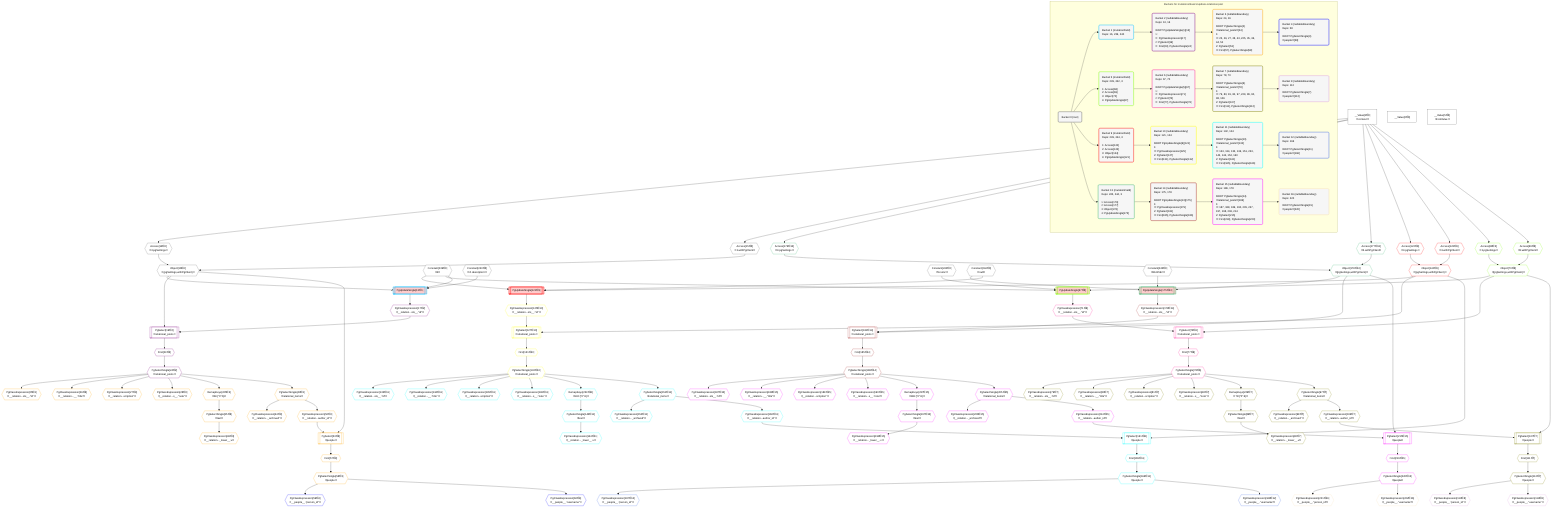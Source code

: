 %%{init: {'themeVariables': { 'fontSize': '12px'}}}%%
graph TD
    classDef path fill:#eee,stroke:#000,color:#000
    classDef plan fill:#fff,stroke-width:1px,color:#000
    classDef itemplan fill:#fff,stroke-width:2px,color:#000
    classDef unbatchedplan fill:#dff,stroke-width:1px,color:#000
    classDef sideeffectplan fill:#fcc,stroke-width:2px,color:#000
    classDef bucket fill:#f6f6f6,color:#000,stroke-width:2px,text-align:left


    %% plan dependencies
    Object16{{"Object[16∈0]<br />ᐸ{pgSettings,withPgClient}ᐳ"}}:::plan
    Access14{{"Access[14∈0]<br />ᐸ3.pgSettingsᐳ"}}:::plan
    Access15{{"Access[15∈0]<br />ᐸ3.withPgClientᐳ"}}:::plan
    Access14 & Access15 --> Object16
    __Value3["__Value[3∈0]<br />ᐸcontextᐳ"]:::plan
    __Value3 --> Access14
    __Value3 --> Access15
    __Value0["__Value[0∈0]"]:::plan
    __Value5["__Value[5∈0]<br />ᐸrootValueᐳ"]:::plan
    Constant239{{"Constant[239∈0]<br />ᐸ4ᐳ"}}:::plan
    Constant240{{"Constant[240∈0]<br />ᐸ'A description'ᐳ"}}:::plan
    Constant242{{"Constant[242∈0]<br />ᐸ'A note'ᐳ"}}:::plan
    Constant244{{"Constant[244∈0]<br />ᐸnullᐳ"}}:::plan
    Constant245{{"Constant[245∈0]<br />ᐸ3141592ᐳ"}}:::plan
    PgUpdateSingle175[["PgUpdateSingle[175∈13]"]]:::sideeffectplan
    Object178{{"Object[178∈13]<br />ᐸ{pgSettings,withPgClient}ᐳ"}}:::plan
    Object178 & Constant245 & Constant244 --> PgUpdateSingle175
    Access176{{"Access[176∈13]<br />ᐸ3.pgSettingsᐳ"}}:::plan
    Access177{{"Access[177∈13]<br />ᐸ3.withPgClientᐳ"}}:::plan
    Access176 & Access177 --> Object178
    __Value3 --> Access176
    __Value3 --> Access177
    PgUpdateSingle121[["PgUpdateSingle[121∈9]"]]:::sideeffectplan
    Object124{{"Object[124∈9]<br />ᐸ{pgSettings,withPgClient}ᐳ"}}:::plan
    Object124 & Constant239 & Constant244 --> PgUpdateSingle121
    Access122{{"Access[122∈9]<br />ᐸ3.pgSettingsᐳ"}}:::plan
    Access123{{"Access[123∈9]<br />ᐸ3.withPgClientᐳ"}}:::plan
    Access122 & Access123 --> Object124
    __Value3 --> Access122
    __Value3 --> Access123
    PgUpdateSingle67[["PgUpdateSingle[67∈5]"]]:::sideeffectplan
    Object70{{"Object[70∈5]<br />ᐸ{pgSettings,withPgClient}ᐳ"}}:::plan
    Object70 & Constant239 & Constant242 --> PgUpdateSingle67
    Access68{{"Access[68∈5]<br />ᐸ3.pgSettingsᐳ"}}:::plan
    Access69{{"Access[69∈5]<br />ᐸ3.withPgClientᐳ"}}:::plan
    Access68 & Access69 --> Object70
    __Value3 --> Access68
    __Value3 --> Access69
    PgUpdateSingle13[["PgUpdateSingle[13∈1]"]]:::sideeffectplan
    Object16 & Constant239 & Constant240 --> PgUpdateSingle13
    PgSelect19[["PgSelect[19∈2]<br />ᐸrelational_postsᐳ"]]:::plan
    PgClassExpression17{{"PgClassExpression[17∈2]<br />ᐸ__relation...sts__.”id”ᐳ"}}:::plan
    Object16 & PgClassExpression17 --> PgSelect19
    PgSelect73[["PgSelect[73∈6]<br />ᐸrelational_postsᐳ"]]:::plan
    PgClassExpression71{{"PgClassExpression[71∈6]<br />ᐸ__relation...sts__.”id”ᐳ"}}:::plan
    Object70 & PgClassExpression71 --> PgSelect73
    PgSelect127[["PgSelect[127∈10]<br />ᐸrelational_postsᐳ"]]:::plan
    PgClassExpression125{{"PgClassExpression[125∈10]<br />ᐸ__relation...sts__.”id”ᐳ"}}:::plan
    Object124 & PgClassExpression125 --> PgSelect127
    PgSelect181[["PgSelect[181∈14]<br />ᐸrelational_postsᐳ"]]:::plan
    PgClassExpression179{{"PgClassExpression[179∈14]<br />ᐸ__relation...sts__.”id”ᐳ"}}:::plan
    Object178 & PgClassExpression179 --> PgSelect181
    PgUpdateSingle13 --> PgClassExpression17
    First23{{"First[23∈2]"}}:::plan
    PgSelect19 --> First23
    PgSelectSingle24{{"PgSelectSingle[24∈2]<br />ᐸrelational_postsᐳ"}}:::plan
    First23 --> PgSelectSingle24
    PgUpdateSingle67 --> PgClassExpression71
    First77{{"First[77∈6]"}}:::plan
    PgSelect73 --> First77
    PgSelectSingle78{{"PgSelectSingle[78∈6]<br />ᐸrelational_postsᐳ"}}:::plan
    First77 --> PgSelectSingle78
    PgUpdateSingle121 --> PgClassExpression125
    First131{{"First[131∈10]"}}:::plan
    PgSelect127 --> First131
    PgSelectSingle132{{"PgSelectSingle[132∈10]<br />ᐸrelational_postsᐳ"}}:::plan
    First131 --> PgSelectSingle132
    PgUpdateSingle175 --> PgClassExpression179
    First185{{"First[185∈14]"}}:::plan
    PgSelect181 --> First185
    PgSelectSingle186{{"PgSelectSingle[186∈14]<br />ᐸrelational_postsᐳ"}}:::plan
    First185 --> PgSelectSingle186
    PgSelect53[["PgSelect[53∈3]<br />ᐸpeopleᐳ"]]:::plan
    PgClassExpression52{{"PgClassExpression[52∈3]<br />ᐸ__relation...author_id”ᐳ"}}:::plan
    Object16 & PgClassExpression52 --> PgSelect53
    PgSelect107[["PgSelect[107∈7]<br />ᐸpeopleᐳ"]]:::plan
    PgClassExpression106{{"PgClassExpression[106∈7]<br />ᐸ__relation...author_id”ᐳ"}}:::plan
    Object70 & PgClassExpression106 --> PgSelect107
    PgSelect161[["PgSelect[161∈11]<br />ᐸpeopleᐳ"]]:::plan
    PgClassExpression160{{"PgClassExpression[160∈11]<br />ᐸ__relation...author_id”ᐳ"}}:::plan
    Object124 & PgClassExpression160 --> PgSelect161
    PgSelect215[["PgSelect[215∈15]<br />ᐸpeopleᐳ"]]:::plan
    PgClassExpression214{{"PgClassExpression[214∈15]<br />ᐸ__relation...author_id”ᐳ"}}:::plan
    Object178 & PgClassExpression214 --> PgSelect215
    PgClassExpression25{{"PgClassExpression[25∈3]<br />ᐸ__relation...sts__.”id”ᐳ"}}:::plan
    PgSelectSingle24 --> PgClassExpression25
    PgClassExpression26{{"PgClassExpression[26∈3]<br />ᐸ__relation...__.”title”ᐳ"}}:::plan
    PgSelectSingle24 --> PgClassExpression26
    PgClassExpression27{{"PgClassExpression[27∈3]<br />ᐸ__relation...scription”ᐳ"}}:::plan
    PgSelectSingle24 --> PgClassExpression27
    PgClassExpression28{{"PgClassExpression[28∈3]<br />ᐸ__relation...s__.”note”ᐳ"}}:::plan
    PgSelectSingle24 --> PgClassExpression28
    RemapKeys225{{"RemapKeys[225∈3]<br />ᐸ24:{”0”:6}ᐳ"}}:::plan
    PgSelectSingle24 --> RemapKeys225
    PgSelectSingle35{{"PgSelectSingle[35∈3]<br />ᐸtextᐳ"}}:::plan
    RemapKeys225 --> PgSelectSingle35
    PgClassExpression36{{"PgClassExpression[36∈3]<br />ᐸ__relation..._lower__.vᐳ"}}:::plan
    PgSelectSingle35 --> PgClassExpression36
    PgSelectSingle43{{"PgSelectSingle[43∈3]<br />ᐸrelational_itemsᐳ"}}:::plan
    PgSelectSingle24 --> PgSelectSingle43
    PgClassExpression44{{"PgClassExpression[44∈3]<br />ᐸ__relation..._archived”ᐳ"}}:::plan
    PgSelectSingle43 --> PgClassExpression44
    PgSelectSingle43 --> PgClassExpression52
    First57{{"First[57∈3]"}}:::plan
    PgSelect53 --> First57
    PgSelectSingle58{{"PgSelectSingle[58∈3]<br />ᐸpeopleᐳ"}}:::plan
    First57 --> PgSelectSingle58
    PgClassExpression79{{"PgClassExpression[79∈7]<br />ᐸ__relation...sts__.”id”ᐳ"}}:::plan
    PgSelectSingle78 --> PgClassExpression79
    PgClassExpression80{{"PgClassExpression[80∈7]<br />ᐸ__relation...__.”title”ᐳ"}}:::plan
    PgSelectSingle78 --> PgClassExpression80
    PgClassExpression81{{"PgClassExpression[81∈7]<br />ᐸ__relation...scription”ᐳ"}}:::plan
    PgSelectSingle78 --> PgClassExpression81
    PgClassExpression82{{"PgClassExpression[82∈7]<br />ᐸ__relation...s__.”note”ᐳ"}}:::plan
    PgSelectSingle78 --> PgClassExpression82
    RemapKeys229{{"RemapKeys[229∈7]<br />ᐸ78:{”0”:6}ᐳ"}}:::plan
    PgSelectSingle78 --> RemapKeys229
    PgSelectSingle89{{"PgSelectSingle[89∈7]<br />ᐸtextᐳ"}}:::plan
    RemapKeys229 --> PgSelectSingle89
    PgClassExpression90{{"PgClassExpression[90∈7]<br />ᐸ__relation..._lower__.vᐳ"}}:::plan
    PgSelectSingle89 --> PgClassExpression90
    PgSelectSingle97{{"PgSelectSingle[97∈7]<br />ᐸrelational_itemsᐳ"}}:::plan
    PgSelectSingle78 --> PgSelectSingle97
    PgClassExpression98{{"PgClassExpression[98∈7]<br />ᐸ__relation..._archived”ᐳ"}}:::plan
    PgSelectSingle97 --> PgClassExpression98
    PgSelectSingle97 --> PgClassExpression106
    First111{{"First[111∈7]"}}:::plan
    PgSelect107 --> First111
    PgSelectSingle112{{"PgSelectSingle[112∈7]<br />ᐸpeopleᐳ"}}:::plan
    First111 --> PgSelectSingle112
    PgClassExpression133{{"PgClassExpression[133∈11]<br />ᐸ__relation...sts__.”id”ᐳ"}}:::plan
    PgSelectSingle132 --> PgClassExpression133
    PgClassExpression134{{"PgClassExpression[134∈11]<br />ᐸ__relation...__.”title”ᐳ"}}:::plan
    PgSelectSingle132 --> PgClassExpression134
    PgClassExpression135{{"PgClassExpression[135∈11]<br />ᐸ__relation...scription”ᐳ"}}:::plan
    PgSelectSingle132 --> PgClassExpression135
    PgClassExpression136{{"PgClassExpression[136∈11]<br />ᐸ__relation...s__.”note”ᐳ"}}:::plan
    PgSelectSingle132 --> PgClassExpression136
    RemapKeys233{{"RemapKeys[233∈11]<br />ᐸ132:{”0”:6}ᐳ"}}:::plan
    PgSelectSingle132 --> RemapKeys233
    PgSelectSingle143{{"PgSelectSingle[143∈11]<br />ᐸtextᐳ"}}:::plan
    RemapKeys233 --> PgSelectSingle143
    PgClassExpression144{{"PgClassExpression[144∈11]<br />ᐸ__relation..._lower__.vᐳ"}}:::plan
    PgSelectSingle143 --> PgClassExpression144
    PgSelectSingle151{{"PgSelectSingle[151∈11]<br />ᐸrelational_itemsᐳ"}}:::plan
    PgSelectSingle132 --> PgSelectSingle151
    PgClassExpression152{{"PgClassExpression[152∈11]<br />ᐸ__relation..._archived”ᐳ"}}:::plan
    PgSelectSingle151 --> PgClassExpression152
    PgSelectSingle151 --> PgClassExpression160
    First165{{"First[165∈11]"}}:::plan
    PgSelect161 --> First165
    PgSelectSingle166{{"PgSelectSingle[166∈11]<br />ᐸpeopleᐳ"}}:::plan
    First165 --> PgSelectSingle166
    PgClassExpression187{{"PgClassExpression[187∈15]<br />ᐸ__relation...sts__.”id”ᐳ"}}:::plan
    PgSelectSingle186 --> PgClassExpression187
    PgClassExpression188{{"PgClassExpression[188∈15]<br />ᐸ__relation...__.”title”ᐳ"}}:::plan
    PgSelectSingle186 --> PgClassExpression188
    PgClassExpression189{{"PgClassExpression[189∈15]<br />ᐸ__relation...scription”ᐳ"}}:::plan
    PgSelectSingle186 --> PgClassExpression189
    PgClassExpression190{{"PgClassExpression[190∈15]<br />ᐸ__relation...s__.”note”ᐳ"}}:::plan
    PgSelectSingle186 --> PgClassExpression190
    RemapKeys237{{"RemapKeys[237∈15]<br />ᐸ186:{”0”:6}ᐳ"}}:::plan
    PgSelectSingle186 --> RemapKeys237
    PgSelectSingle197{{"PgSelectSingle[197∈15]<br />ᐸtextᐳ"}}:::plan
    RemapKeys237 --> PgSelectSingle197
    PgClassExpression198{{"PgClassExpression[198∈15]<br />ᐸ__relation..._lower__.vᐳ"}}:::plan
    PgSelectSingle197 --> PgClassExpression198
    PgSelectSingle205{{"PgSelectSingle[205∈15]<br />ᐸrelational_itemsᐳ"}}:::plan
    PgSelectSingle186 --> PgSelectSingle205
    PgClassExpression206{{"PgClassExpression[206∈15]<br />ᐸ__relation..._archived”ᐳ"}}:::plan
    PgSelectSingle205 --> PgClassExpression206
    PgSelectSingle205 --> PgClassExpression214
    First219{{"First[219∈15]"}}:::plan
    PgSelect215 --> First219
    PgSelectSingle220{{"PgSelectSingle[220∈15]<br />ᐸpeopleᐳ"}}:::plan
    First219 --> PgSelectSingle220
    PgClassExpression59{{"PgClassExpression[59∈4]<br />ᐸ__people__.”person_id”ᐳ"}}:::plan
    PgSelectSingle58 --> PgClassExpression59
    PgClassExpression60{{"PgClassExpression[60∈4]<br />ᐸ__people__.”username”ᐳ"}}:::plan
    PgSelectSingle58 --> PgClassExpression60
    PgClassExpression113{{"PgClassExpression[113∈8]<br />ᐸ__people__.”person_id”ᐳ"}}:::plan
    PgSelectSingle112 --> PgClassExpression113
    PgClassExpression114{{"PgClassExpression[114∈8]<br />ᐸ__people__.”username”ᐳ"}}:::plan
    PgSelectSingle112 --> PgClassExpression114
    PgClassExpression167{{"PgClassExpression[167∈12]<br />ᐸ__people__.”person_id”ᐳ"}}:::plan
    PgSelectSingle166 --> PgClassExpression167
    PgClassExpression168{{"PgClassExpression[168∈12]<br />ᐸ__people__.”username”ᐳ"}}:::plan
    PgSelectSingle166 --> PgClassExpression168
    PgClassExpression221{{"PgClassExpression[221∈16]<br />ᐸ__people__.”person_id”ᐳ"}}:::plan
    PgSelectSingle220 --> PgClassExpression221
    PgClassExpression222{{"PgClassExpression[222∈16]<br />ᐸ__people__.”username”ᐳ"}}:::plan
    PgSelectSingle220 --> PgClassExpression222

    %% define steps

    subgraph "Buckets for mutations/basics/update-relational-post"
    Bucket0("Bucket 0 (root)"):::bucket
    classDef bucket0 stroke:#696969
    class Bucket0,__Value0,__Value3,__Value5,Access14,Access15,Object16,Constant239,Constant240,Constant242,Constant244,Constant245 bucket0
    Bucket1("Bucket 1 (mutationField)<br />Deps: 16, 239, 240"):::bucket
    classDef bucket1 stroke:#00bfff
    class Bucket1,PgUpdateSingle13 bucket1
    Bucket2("Bucket 2 (nullableBoundary)<br />Deps: 13, 16<br /><br />ROOT PgUpdateSingle{1}[13]<br />1: <br />ᐳ: PgClassExpression[17]<br />2: PgSelect[19]<br />ᐳ: First[23], PgSelectSingle[24]"):::bucket
    classDef bucket2 stroke:#7f007f
    class Bucket2,PgClassExpression17,PgSelect19,First23,PgSelectSingle24 bucket2
    Bucket3("Bucket 3 (nullableBoundary)<br />Deps: 24, 16<br /><br />ROOT PgSelectSingle{2}ᐸrelational_postsᐳ[24]<br />1: <br />ᐳ: 25, 26, 27, 28, 43, 225, 35, 36, 44, 52<br />2: PgSelect[53]<br />ᐳ: First[57], PgSelectSingle[58]"):::bucket
    classDef bucket3 stroke:#ffa500
    class Bucket3,PgClassExpression25,PgClassExpression26,PgClassExpression27,PgClassExpression28,PgSelectSingle35,PgClassExpression36,PgSelectSingle43,PgClassExpression44,PgClassExpression52,PgSelect53,First57,PgSelectSingle58,RemapKeys225 bucket3
    Bucket4("Bucket 4 (nullableBoundary)<br />Deps: 58<br /><br />ROOT PgSelectSingle{3}ᐸpeopleᐳ[58]"):::bucket
    classDef bucket4 stroke:#0000ff
    class Bucket4,PgClassExpression59,PgClassExpression60 bucket4
    Bucket5("Bucket 5 (mutationField)<br />Deps: 239, 242, 3<br /><br />1: Access[68]<br />2: Access[69]<br />3: Object[70]<br />4: PgUpdateSingle[67]"):::bucket
    classDef bucket5 stroke:#7fff00
    class Bucket5,PgUpdateSingle67,Access68,Access69,Object70 bucket5
    Bucket6("Bucket 6 (nullableBoundary)<br />Deps: 67, 70<br /><br />ROOT PgUpdateSingle{5}[67]<br />1: <br />ᐳ: PgClassExpression[71]<br />2: PgSelect[73]<br />ᐳ: First[77], PgSelectSingle[78]"):::bucket
    classDef bucket6 stroke:#ff1493
    class Bucket6,PgClassExpression71,PgSelect73,First77,PgSelectSingle78 bucket6
    Bucket7("Bucket 7 (nullableBoundary)<br />Deps: 78, 70<br /><br />ROOT PgSelectSingle{6}ᐸrelational_postsᐳ[78]<br />1: <br />ᐳ: 79, 80, 81, 82, 97, 229, 89, 90, 98, 106<br />2: PgSelect[107]<br />ᐳ: First[111], PgSelectSingle[112]"):::bucket
    classDef bucket7 stroke:#808000
    class Bucket7,PgClassExpression79,PgClassExpression80,PgClassExpression81,PgClassExpression82,PgSelectSingle89,PgClassExpression90,PgSelectSingle97,PgClassExpression98,PgClassExpression106,PgSelect107,First111,PgSelectSingle112,RemapKeys229 bucket7
    Bucket8("Bucket 8 (nullableBoundary)<br />Deps: 112<br /><br />ROOT PgSelectSingle{7}ᐸpeopleᐳ[112]"):::bucket
    classDef bucket8 stroke:#dda0dd
    class Bucket8,PgClassExpression113,PgClassExpression114 bucket8
    Bucket9("Bucket 9 (mutationField)<br />Deps: 239, 244, 3<br /><br />1: Access[122]<br />2: Access[123]<br />3: Object[124]<br />4: PgUpdateSingle[121]"):::bucket
    classDef bucket9 stroke:#ff0000
    class Bucket9,PgUpdateSingle121,Access122,Access123,Object124 bucket9
    Bucket10("Bucket 10 (nullableBoundary)<br />Deps: 121, 124<br /><br />ROOT PgUpdateSingle{9}[121]<br />1: <br />ᐳ: PgClassExpression[125]<br />2: PgSelect[127]<br />ᐳ: First[131], PgSelectSingle[132]"):::bucket
    classDef bucket10 stroke:#ffff00
    class Bucket10,PgClassExpression125,PgSelect127,First131,PgSelectSingle132 bucket10
    Bucket11("Bucket 11 (nullableBoundary)<br />Deps: 132, 124<br /><br />ROOT PgSelectSingle{10}ᐸrelational_postsᐳ[132]<br />1: <br />ᐳ: 133, 134, 135, 136, 151, 233, 143, 144, 152, 160<br />2: PgSelect[161]<br />ᐳ: First[165], PgSelectSingle[166]"):::bucket
    classDef bucket11 stroke:#00ffff
    class Bucket11,PgClassExpression133,PgClassExpression134,PgClassExpression135,PgClassExpression136,PgSelectSingle143,PgClassExpression144,PgSelectSingle151,PgClassExpression152,PgClassExpression160,PgSelect161,First165,PgSelectSingle166,RemapKeys233 bucket11
    Bucket12("Bucket 12 (nullableBoundary)<br />Deps: 166<br /><br />ROOT PgSelectSingle{11}ᐸpeopleᐳ[166]"):::bucket
    classDef bucket12 stroke:#4169e1
    class Bucket12,PgClassExpression167,PgClassExpression168 bucket12
    Bucket13("Bucket 13 (mutationField)<br />Deps: 245, 244, 3<br /><br />1: Access[176]<br />2: Access[177]<br />3: Object[178]<br />4: PgUpdateSingle[175]"):::bucket
    classDef bucket13 stroke:#3cb371
    class Bucket13,PgUpdateSingle175,Access176,Access177,Object178 bucket13
    Bucket14("Bucket 14 (nullableBoundary)<br />Deps: 175, 178<br /><br />ROOT PgUpdateSingle{13}[175]<br />1: <br />ᐳ: PgClassExpression[179]<br />2: PgSelect[181]<br />ᐳ: First[185], PgSelectSingle[186]"):::bucket
    classDef bucket14 stroke:#a52a2a
    class Bucket14,PgClassExpression179,PgSelect181,First185,PgSelectSingle186 bucket14
    Bucket15("Bucket 15 (nullableBoundary)<br />Deps: 186, 178<br /><br />ROOT PgSelectSingle{14}ᐸrelational_postsᐳ[186]<br />1: <br />ᐳ: 187, 188, 189, 190, 205, 237, 197, 198, 206, 214<br />2: PgSelect[215]<br />ᐳ: First[219], PgSelectSingle[220]"):::bucket
    classDef bucket15 stroke:#ff00ff
    class Bucket15,PgClassExpression187,PgClassExpression188,PgClassExpression189,PgClassExpression190,PgSelectSingle197,PgClassExpression198,PgSelectSingle205,PgClassExpression206,PgClassExpression214,PgSelect215,First219,PgSelectSingle220,RemapKeys237 bucket15
    Bucket16("Bucket 16 (nullableBoundary)<br />Deps: 220<br /><br />ROOT PgSelectSingle{15}ᐸpeopleᐳ[220]"):::bucket
    classDef bucket16 stroke:#f5deb3
    class Bucket16,PgClassExpression221,PgClassExpression222 bucket16
    Bucket0 --> Bucket1 & Bucket5 & Bucket9 & Bucket13
    Bucket1 --> Bucket2
    Bucket2 --> Bucket3
    Bucket3 --> Bucket4
    Bucket5 --> Bucket6
    Bucket6 --> Bucket7
    Bucket7 --> Bucket8
    Bucket9 --> Bucket10
    Bucket10 --> Bucket11
    Bucket11 --> Bucket12
    Bucket13 --> Bucket14
    Bucket14 --> Bucket15
    Bucket15 --> Bucket16
    end